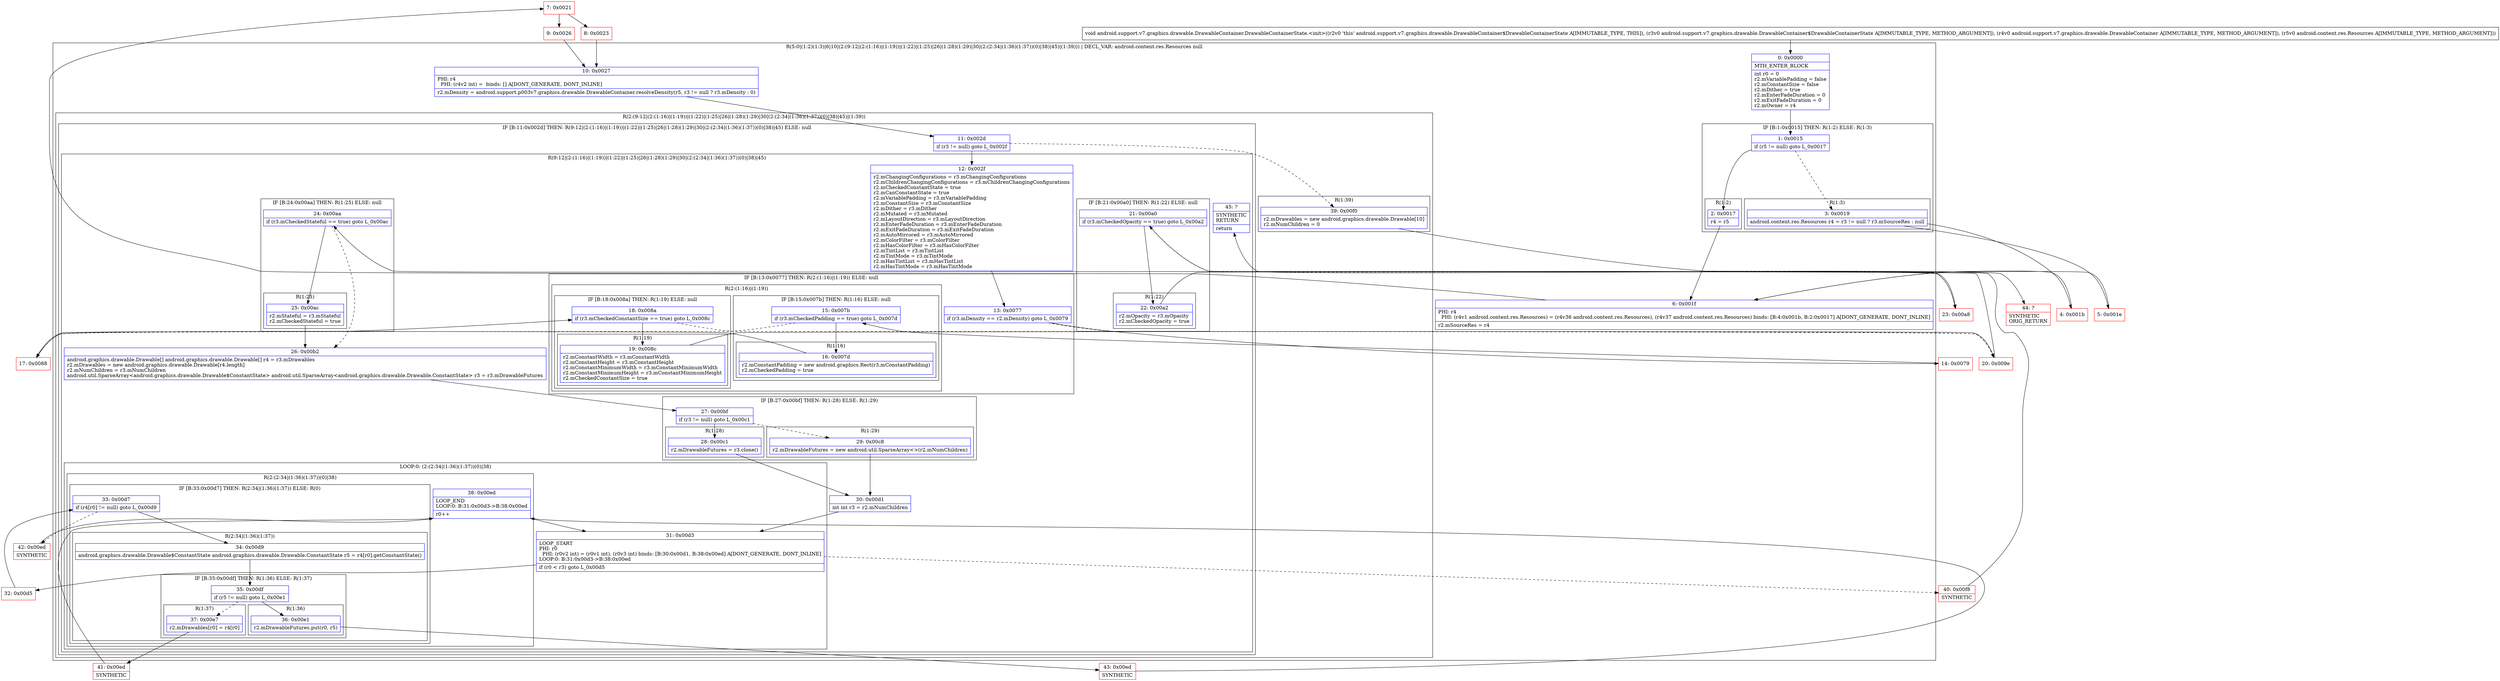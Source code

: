 digraph "CFG forandroid.support.v7.graphics.drawable.DrawableContainer.DrawableContainerState.\<init\>(Landroid\/support\/v7\/graphics\/drawable\/DrawableContainer$DrawableContainerState;Landroid\/support\/v7\/graphics\/drawable\/DrawableContainer;Landroid\/content\/res\/Resources;)V" {
subgraph cluster_Region_1421844186 {
label = "R(5:0|(1:2)(1:3)|6|10|(2:(9:12|(2:(1:16)|(1:19))|(1:22)|(1:25)|26|(1:28)(1:29)|30|(2:(2:34|(1:36)(1:37))(0)|38)|45)|(1:39))) | DECL_VAR: android.content.res.Resources null\l";
node [shape=record,color=blue];
Node_0 [shape=record,label="{0\:\ 0x0000|MTH_ENTER_BLOCK\l|int r0 = 0\lr2.mVariablePadding = false\lr2.mConstantSize = false\lr2.mDither = true\lr2.mEnterFadeDuration = 0\lr2.mExitFadeDuration = 0\lr2.mOwner = r4\l}"];
subgraph cluster_IfRegion_987510848 {
label = "IF [B:1:0x0015] THEN: R(1:2) ELSE: R(1:3)";
node [shape=record,color=blue];
Node_1 [shape=record,label="{1\:\ 0x0015|if (r5 != null) goto L_0x0017\l}"];
subgraph cluster_Region_937494074 {
label = "R(1:2)";
node [shape=record,color=blue];
Node_2 [shape=record,label="{2\:\ 0x0017|r4 = r5\l}"];
}
subgraph cluster_Region_1984123006 {
label = "R(1:3)";
node [shape=record,color=blue];
Node_3 [shape=record,label="{3\:\ 0x0019|android.content.res.Resources r4 = r3 != null ? r3.mSourceRes : null\l}"];
}
}
Node_6 [shape=record,label="{6\:\ 0x001f|PHI: r4 \l  PHI: (r4v1 android.content.res.Resources) = (r4v36 android.content.res.Resources), (r4v37 android.content.res.Resources) binds: [B:4:0x001b, B:2:0x0017] A[DONT_GENERATE, DONT_INLINE]\l|r2.mSourceRes = r4\l}"];
Node_10 [shape=record,label="{10\:\ 0x0027|PHI: r4 \l  PHI: (r4v2 int) =  binds: [] A[DONT_GENERATE, DONT_INLINE]\l|r2.mDensity = android.support.p003v7.graphics.drawable.DrawableContainer.resolveDensity(r5, r3 != null ? r3.mDensity : 0)\l}"];
subgraph cluster_Region_1807459220 {
label = "R(2:(9:12|(2:(1:16)|(1:19))|(1:22)|(1:25)|26|(1:28)(1:29)|30|(2:(2:34|(1:36)(1:37))(0)|38)|45)|(1:39))";
node [shape=record,color=blue];
subgraph cluster_IfRegion_1498908022 {
label = "IF [B:11:0x002d] THEN: R(9:12|(2:(1:16)|(1:19))|(1:22)|(1:25)|26|(1:28)(1:29)|30|(2:(2:34|(1:36)(1:37))(0)|38)|45) ELSE: null";
node [shape=record,color=blue];
Node_11 [shape=record,label="{11\:\ 0x002d|if (r3 != null) goto L_0x002f\l}"];
subgraph cluster_Region_571250251 {
label = "R(9:12|(2:(1:16)|(1:19))|(1:22)|(1:25)|26|(1:28)(1:29)|30|(2:(2:34|(1:36)(1:37))(0)|38)|45)";
node [shape=record,color=blue];
Node_12 [shape=record,label="{12\:\ 0x002f|r2.mChangingConfigurations = r3.mChangingConfigurations\lr2.mChildrenChangingConfigurations = r3.mChildrenChangingConfigurations\lr2.mCheckedConstantState = true\lr2.mCanConstantState = true\lr2.mVariablePadding = r3.mVariablePadding\lr2.mConstantSize = r3.mConstantSize\lr2.mDither = r3.mDither\lr2.mMutated = r3.mMutated\lr2.mLayoutDirection = r3.mLayoutDirection\lr2.mEnterFadeDuration = r3.mEnterFadeDuration\lr2.mExitFadeDuration = r3.mExitFadeDuration\lr2.mAutoMirrored = r3.mAutoMirrored\lr2.mColorFilter = r3.mColorFilter\lr2.mHasColorFilter = r3.mHasColorFilter\lr2.mTintList = r3.mTintList\lr2.mTintMode = r3.mTintMode\lr2.mHasTintList = r3.mHasTintList\lr2.mHasTintMode = r3.mHasTintMode\l}"];
subgraph cluster_IfRegion_514358273 {
label = "IF [B:13:0x0077] THEN: R(2:(1:16)|(1:19)) ELSE: null";
node [shape=record,color=blue];
Node_13 [shape=record,label="{13\:\ 0x0077|if (r3.mDensity == r2.mDensity) goto L_0x0079\l}"];
subgraph cluster_Region_1173178796 {
label = "R(2:(1:16)|(1:19))";
node [shape=record,color=blue];
subgraph cluster_IfRegion_1937569158 {
label = "IF [B:15:0x007b] THEN: R(1:16) ELSE: null";
node [shape=record,color=blue];
Node_15 [shape=record,label="{15\:\ 0x007b|if (r3.mCheckedPadding == true) goto L_0x007d\l}"];
subgraph cluster_Region_375759530 {
label = "R(1:16)";
node [shape=record,color=blue];
Node_16 [shape=record,label="{16\:\ 0x007d|r2.mConstantPadding = new android.graphics.Rect(r3.mConstantPadding)\lr2.mCheckedPadding = true\l}"];
}
}
subgraph cluster_IfRegion_1274055699 {
label = "IF [B:18:0x008a] THEN: R(1:19) ELSE: null";
node [shape=record,color=blue];
Node_18 [shape=record,label="{18\:\ 0x008a|if (r3.mCheckedConstantSize == true) goto L_0x008c\l}"];
subgraph cluster_Region_1694436584 {
label = "R(1:19)";
node [shape=record,color=blue];
Node_19 [shape=record,label="{19\:\ 0x008c|r2.mConstantWidth = r3.mConstantWidth\lr2.mConstantHeight = r3.mConstantHeight\lr2.mConstantMinimumWidth = r3.mConstantMinimumWidth\lr2.mConstantMinimumHeight = r3.mConstantMinimumHeight\lr2.mCheckedConstantSize = true\l}"];
}
}
}
}
subgraph cluster_IfRegion_1882916148 {
label = "IF [B:21:0x00a0] THEN: R(1:22) ELSE: null";
node [shape=record,color=blue];
Node_21 [shape=record,label="{21\:\ 0x00a0|if (r3.mCheckedOpacity == true) goto L_0x00a2\l}"];
subgraph cluster_Region_1274059115 {
label = "R(1:22)";
node [shape=record,color=blue];
Node_22 [shape=record,label="{22\:\ 0x00a2|r2.mOpacity = r3.mOpacity\lr2.mCheckedOpacity = true\l}"];
}
}
subgraph cluster_IfRegion_78582802 {
label = "IF [B:24:0x00aa] THEN: R(1:25) ELSE: null";
node [shape=record,color=blue];
Node_24 [shape=record,label="{24\:\ 0x00aa|if (r3.mCheckedStateful == true) goto L_0x00ac\l}"];
subgraph cluster_Region_405524515 {
label = "R(1:25)";
node [shape=record,color=blue];
Node_25 [shape=record,label="{25\:\ 0x00ac|r2.mStateful = r3.mStateful\lr2.mCheckedStateful = true\l}"];
}
}
Node_26 [shape=record,label="{26\:\ 0x00b2|android.graphics.drawable.Drawable[] android.graphics.drawable.Drawable[] r4 = r3.mDrawables\lr2.mDrawables = new android.graphics.drawable.Drawable[r4.length]\lr2.mNumChildren = r3.mNumChildren\landroid.util.SparseArray\<android.graphics.drawable.Drawable$ConstantState\> android.util.SparseArray\<android.graphics.drawable.Drawable.ConstantState\> r3 = r3.mDrawableFutures\l}"];
subgraph cluster_IfRegion_513911097 {
label = "IF [B:27:0x00bf] THEN: R(1:28) ELSE: R(1:29)";
node [shape=record,color=blue];
Node_27 [shape=record,label="{27\:\ 0x00bf|if (r3 != null) goto L_0x00c1\l}"];
subgraph cluster_Region_1921894963 {
label = "R(1:28)";
node [shape=record,color=blue];
Node_28 [shape=record,label="{28\:\ 0x00c1|r2.mDrawableFutures = r3.clone()\l}"];
}
subgraph cluster_Region_806450359 {
label = "R(1:29)";
node [shape=record,color=blue];
Node_29 [shape=record,label="{29\:\ 0x00c8|r2.mDrawableFutures = new android.util.SparseArray\<\>(r2.mNumChildren)\l}"];
}
}
Node_30 [shape=record,label="{30\:\ 0x00d1|int int r3 = r2.mNumChildren\l}"];
subgraph cluster_LoopRegion_1442921974 {
label = "LOOP:0: (2:(2:34|(1:36)(1:37))(0)|38)";
node [shape=record,color=blue];
Node_31 [shape=record,label="{31\:\ 0x00d3|LOOP_START\lPHI: r0 \l  PHI: (r0v2 int) = (r0v1 int), (r0v3 int) binds: [B:30:0x00d1, B:38:0x00ed] A[DONT_GENERATE, DONT_INLINE]\lLOOP:0: B:31:0x00d3\-\>B:38:0x00ed\l|if (r0 \< r3) goto L_0x00d5\l}"];
subgraph cluster_Region_1654874649 {
label = "R(2:(2:34|(1:36)(1:37))(0)|38)";
node [shape=record,color=blue];
subgraph cluster_IfRegion_429856512 {
label = "IF [B:33:0x00d7] THEN: R(2:34|(1:36)(1:37)) ELSE: R(0)";
node [shape=record,color=blue];
Node_33 [shape=record,label="{33\:\ 0x00d7|if (r4[r0] != null) goto L_0x00d9\l}"];
subgraph cluster_Region_838734759 {
label = "R(2:34|(1:36)(1:37))";
node [shape=record,color=blue];
Node_34 [shape=record,label="{34\:\ 0x00d9|android.graphics.drawable.Drawable$ConstantState android.graphics.drawable.Drawable.ConstantState r5 = r4[r0].getConstantState()\l}"];
subgraph cluster_IfRegion_1298322062 {
label = "IF [B:35:0x00df] THEN: R(1:36) ELSE: R(1:37)";
node [shape=record,color=blue];
Node_35 [shape=record,label="{35\:\ 0x00df|if (r5 != null) goto L_0x00e1\l}"];
subgraph cluster_Region_1850701539 {
label = "R(1:36)";
node [shape=record,color=blue];
Node_36 [shape=record,label="{36\:\ 0x00e1|r2.mDrawableFutures.put(r0, r5)\l}"];
}
subgraph cluster_Region_394617497 {
label = "R(1:37)";
node [shape=record,color=blue];
Node_37 [shape=record,label="{37\:\ 0x00e7|r2.mDrawables[r0] = r4[r0]\l}"];
}
}
}
subgraph cluster_Region_2145753119 {
label = "R(0)";
node [shape=record,color=blue];
}
}
Node_38 [shape=record,label="{38\:\ 0x00ed|LOOP_END\lLOOP:0: B:31:0x00d3\-\>B:38:0x00ed\l|r0++\l}"];
}
}
Node_45 [shape=record,label="{45\:\ ?|SYNTHETIC\lRETURN\l|return\l}"];
}
}
subgraph cluster_Region_51780725 {
label = "R(1:39)";
node [shape=record,color=blue];
Node_39 [shape=record,label="{39\:\ 0x00f0|r2.mDrawables = new android.graphics.drawable.Drawable[10]\lr2.mNumChildren = 0\l}"];
}
}
}
Node_4 [shape=record,color=red,label="{4\:\ 0x001b}"];
Node_5 [shape=record,color=red,label="{5\:\ 0x001e}"];
Node_7 [shape=record,color=red,label="{7\:\ 0x0021}"];
Node_8 [shape=record,color=red,label="{8\:\ 0x0023}"];
Node_9 [shape=record,color=red,label="{9\:\ 0x0026}"];
Node_14 [shape=record,color=red,label="{14\:\ 0x0079}"];
Node_17 [shape=record,color=red,label="{17\:\ 0x0088}"];
Node_20 [shape=record,color=red,label="{20\:\ 0x009e}"];
Node_23 [shape=record,color=red,label="{23\:\ 0x00a8}"];
Node_32 [shape=record,color=red,label="{32\:\ 0x00d5}"];
Node_40 [shape=record,color=red,label="{40\:\ 0x00f8|SYNTHETIC\l}"];
Node_41 [shape=record,color=red,label="{41\:\ 0x00ed|SYNTHETIC\l}"];
Node_42 [shape=record,color=red,label="{42\:\ 0x00ed|SYNTHETIC\l}"];
Node_43 [shape=record,color=red,label="{43\:\ 0x00ed|SYNTHETIC\l}"];
Node_44 [shape=record,color=red,label="{44\:\ ?|SYNTHETIC\lORIG_RETURN\l}"];
MethodNode[shape=record,label="{void android.support.v7.graphics.drawable.DrawableContainer.DrawableContainerState.\<init\>((r2v0 'this' android.support.v7.graphics.drawable.DrawableContainer$DrawableContainerState A[IMMUTABLE_TYPE, THIS]), (r3v0 android.support.v7.graphics.drawable.DrawableContainer$DrawableContainerState A[IMMUTABLE_TYPE, METHOD_ARGUMENT]), (r4v0 android.support.v7.graphics.drawable.DrawableContainer A[IMMUTABLE_TYPE, METHOD_ARGUMENT]), (r5v0 android.content.res.Resources A[IMMUTABLE_TYPE, METHOD_ARGUMENT])) }"];
MethodNode -> Node_0;
Node_0 -> Node_1;
Node_1 -> Node_2;
Node_1 -> Node_3[style=dashed];
Node_2 -> Node_6;
Node_3 -> Node_4;
Node_3 -> Node_5;
Node_6 -> Node_7;
Node_10 -> Node_11;
Node_11 -> Node_12;
Node_11 -> Node_39[style=dashed];
Node_12 -> Node_13;
Node_13 -> Node_14;
Node_13 -> Node_20[style=dashed];
Node_15 -> Node_16;
Node_15 -> Node_17[style=dashed];
Node_16 -> Node_17;
Node_18 -> Node_19;
Node_18 -> Node_20[style=dashed];
Node_19 -> Node_20;
Node_21 -> Node_22;
Node_21 -> Node_23[style=dashed];
Node_22 -> Node_23;
Node_24 -> Node_25;
Node_24 -> Node_26[style=dashed];
Node_25 -> Node_26;
Node_26 -> Node_27;
Node_27 -> Node_28;
Node_27 -> Node_29[style=dashed];
Node_28 -> Node_30;
Node_29 -> Node_30;
Node_30 -> Node_31;
Node_31 -> Node_32;
Node_31 -> Node_40[style=dashed];
Node_33 -> Node_34;
Node_33 -> Node_42[style=dashed];
Node_34 -> Node_35;
Node_35 -> Node_36;
Node_35 -> Node_37[style=dashed];
Node_36 -> Node_43;
Node_37 -> Node_41;
Node_38 -> Node_31;
Node_39 -> Node_44;
Node_4 -> Node_6;
Node_5 -> Node_6;
Node_7 -> Node_8;
Node_7 -> Node_9;
Node_8 -> Node_10;
Node_9 -> Node_10;
Node_14 -> Node_15;
Node_17 -> Node_18;
Node_20 -> Node_21;
Node_23 -> Node_24;
Node_32 -> Node_33;
Node_40 -> Node_45;
Node_41 -> Node_38;
Node_42 -> Node_38;
Node_43 -> Node_38;
}

